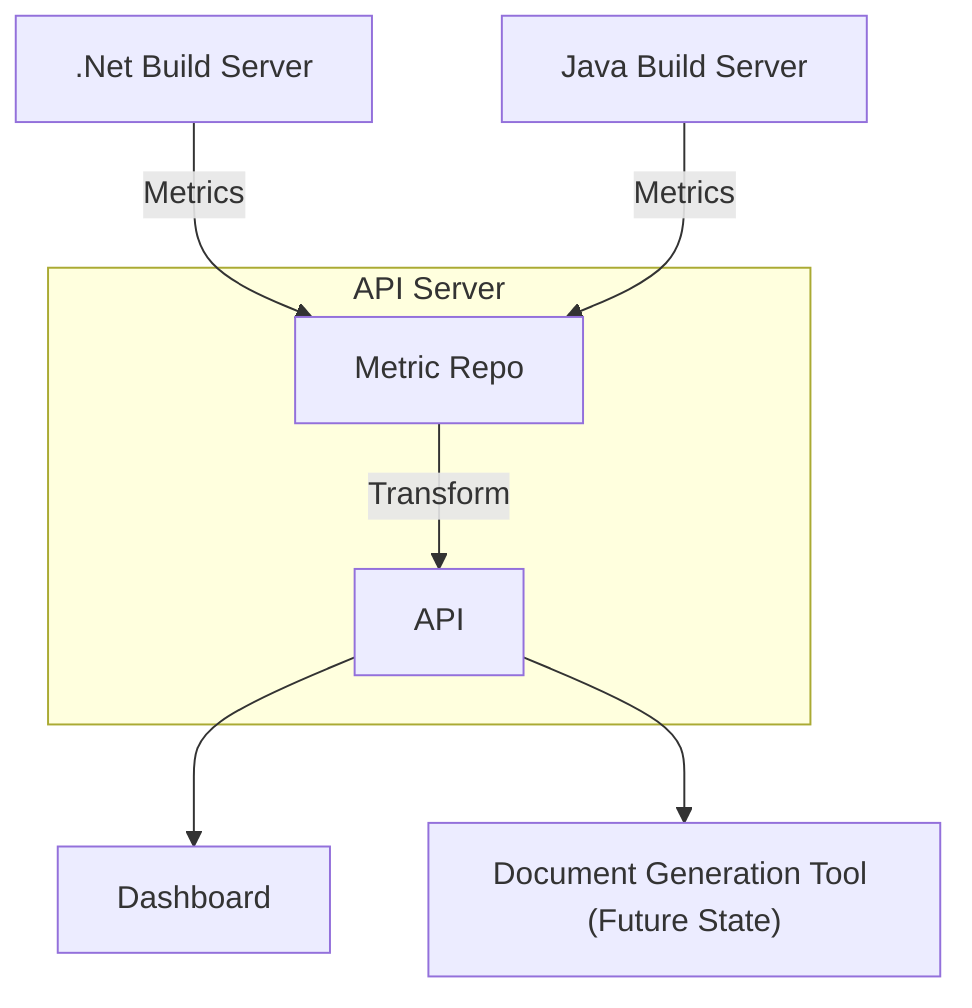 graph TD
  nb[.Net Build Server] -- Metrics --> ccr
  jb[Java Build Server] -- Metrics --> ccr
  subgraph API Server
  ccr[Metric Repo] -- Transform --> api[API]
  end
  api --> ccd[Dashboard]
  api --> doc["Document Generation Tool (Future State)"]